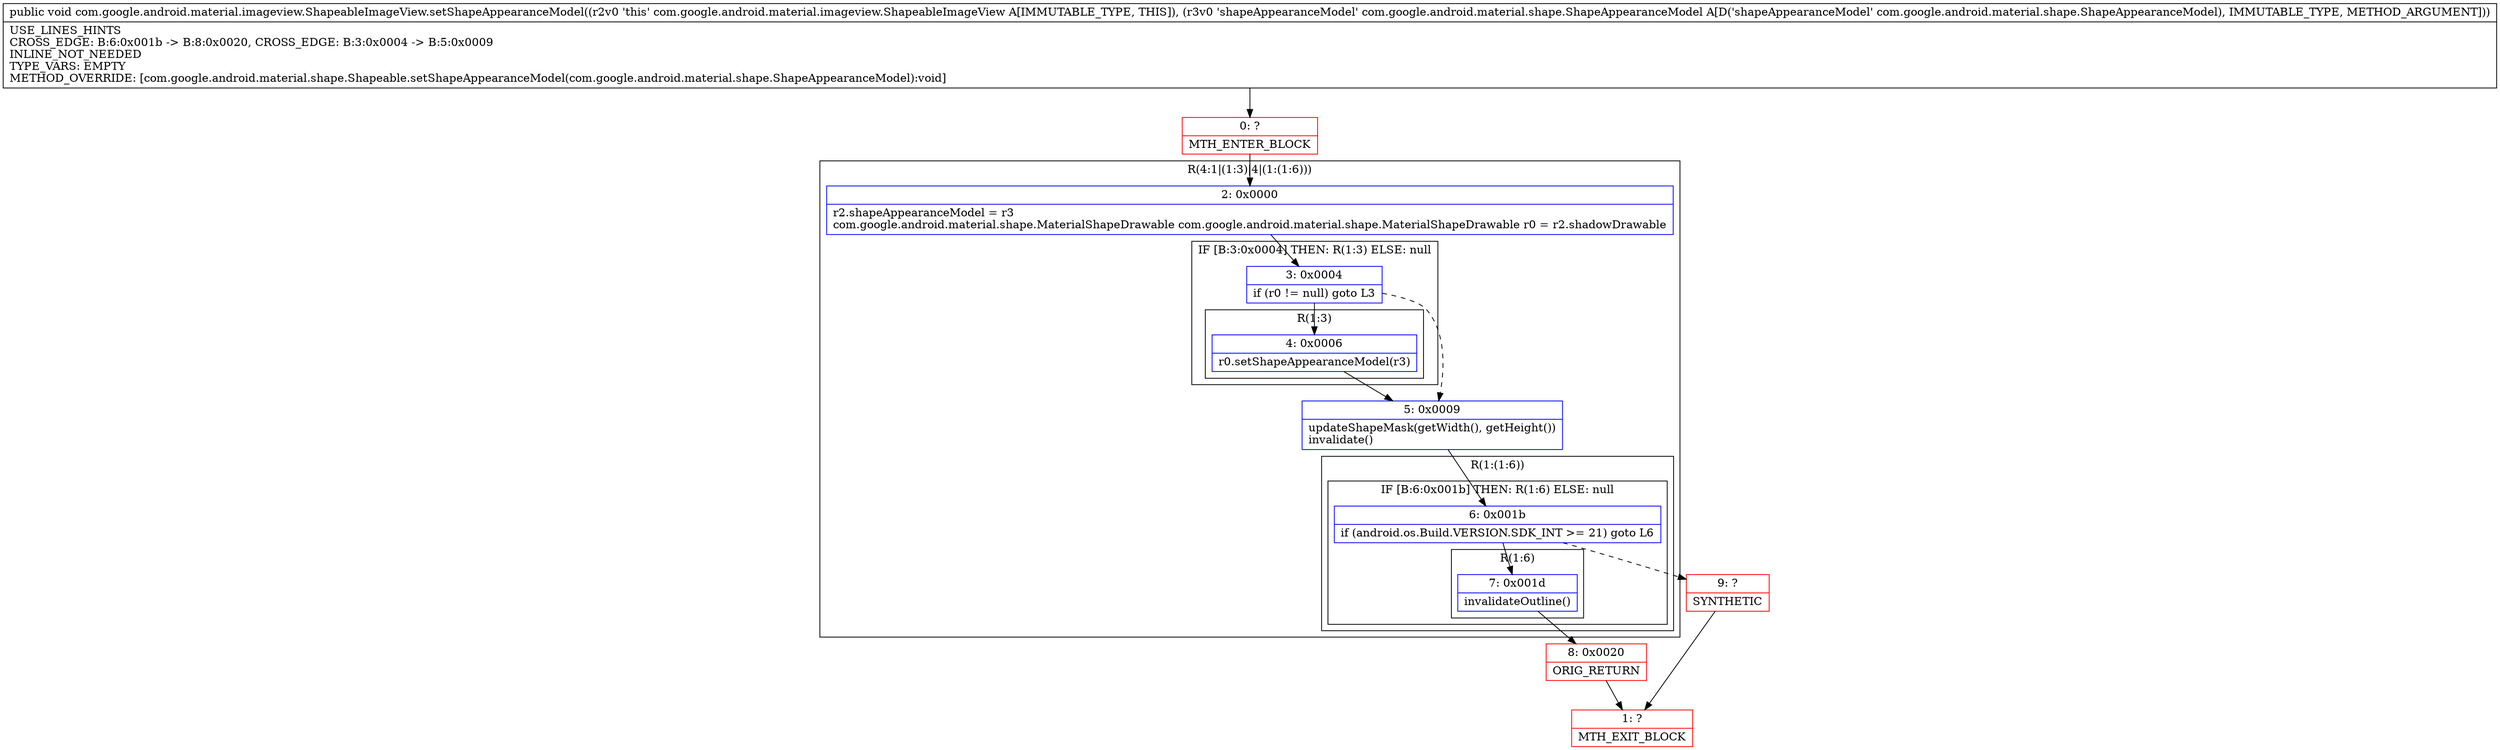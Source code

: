 digraph "CFG forcom.google.android.material.imageview.ShapeableImageView.setShapeAppearanceModel(Lcom\/google\/android\/material\/shape\/ShapeAppearanceModel;)V" {
subgraph cluster_Region_1073789378 {
label = "R(4:1|(1:3)|4|(1:(1:6)))";
node [shape=record,color=blue];
Node_2 [shape=record,label="{2\:\ 0x0000|r2.shapeAppearanceModel = r3\lcom.google.android.material.shape.MaterialShapeDrawable com.google.android.material.shape.MaterialShapeDrawable r0 = r2.shadowDrawable\l}"];
subgraph cluster_IfRegion_1323731047 {
label = "IF [B:3:0x0004] THEN: R(1:3) ELSE: null";
node [shape=record,color=blue];
Node_3 [shape=record,label="{3\:\ 0x0004|if (r0 != null) goto L3\l}"];
subgraph cluster_Region_1293203927 {
label = "R(1:3)";
node [shape=record,color=blue];
Node_4 [shape=record,label="{4\:\ 0x0006|r0.setShapeAppearanceModel(r3)\l}"];
}
}
Node_5 [shape=record,label="{5\:\ 0x0009|updateShapeMask(getWidth(), getHeight())\linvalidate()\l}"];
subgraph cluster_Region_991233031 {
label = "R(1:(1:6))";
node [shape=record,color=blue];
subgraph cluster_IfRegion_881655872 {
label = "IF [B:6:0x001b] THEN: R(1:6) ELSE: null";
node [shape=record,color=blue];
Node_6 [shape=record,label="{6\:\ 0x001b|if (android.os.Build.VERSION.SDK_INT \>= 21) goto L6\l}"];
subgraph cluster_Region_1416841891 {
label = "R(1:6)";
node [shape=record,color=blue];
Node_7 [shape=record,label="{7\:\ 0x001d|invalidateOutline()\l}"];
}
}
}
}
Node_0 [shape=record,color=red,label="{0\:\ ?|MTH_ENTER_BLOCK\l}"];
Node_8 [shape=record,color=red,label="{8\:\ 0x0020|ORIG_RETURN\l}"];
Node_1 [shape=record,color=red,label="{1\:\ ?|MTH_EXIT_BLOCK\l}"];
Node_9 [shape=record,color=red,label="{9\:\ ?|SYNTHETIC\l}"];
MethodNode[shape=record,label="{public void com.google.android.material.imageview.ShapeableImageView.setShapeAppearanceModel((r2v0 'this' com.google.android.material.imageview.ShapeableImageView A[IMMUTABLE_TYPE, THIS]), (r3v0 'shapeAppearanceModel' com.google.android.material.shape.ShapeAppearanceModel A[D('shapeAppearanceModel' com.google.android.material.shape.ShapeAppearanceModel), IMMUTABLE_TYPE, METHOD_ARGUMENT]))  | USE_LINES_HINTS\lCROSS_EDGE: B:6:0x001b \-\> B:8:0x0020, CROSS_EDGE: B:3:0x0004 \-\> B:5:0x0009\lINLINE_NOT_NEEDED\lTYPE_VARS: EMPTY\lMETHOD_OVERRIDE: [com.google.android.material.shape.Shapeable.setShapeAppearanceModel(com.google.android.material.shape.ShapeAppearanceModel):void]\l}"];
MethodNode -> Node_0;Node_2 -> Node_3;
Node_3 -> Node_4;
Node_3 -> Node_5[style=dashed];
Node_4 -> Node_5;
Node_5 -> Node_6;
Node_6 -> Node_7;
Node_6 -> Node_9[style=dashed];
Node_7 -> Node_8;
Node_0 -> Node_2;
Node_8 -> Node_1;
Node_9 -> Node_1;
}

